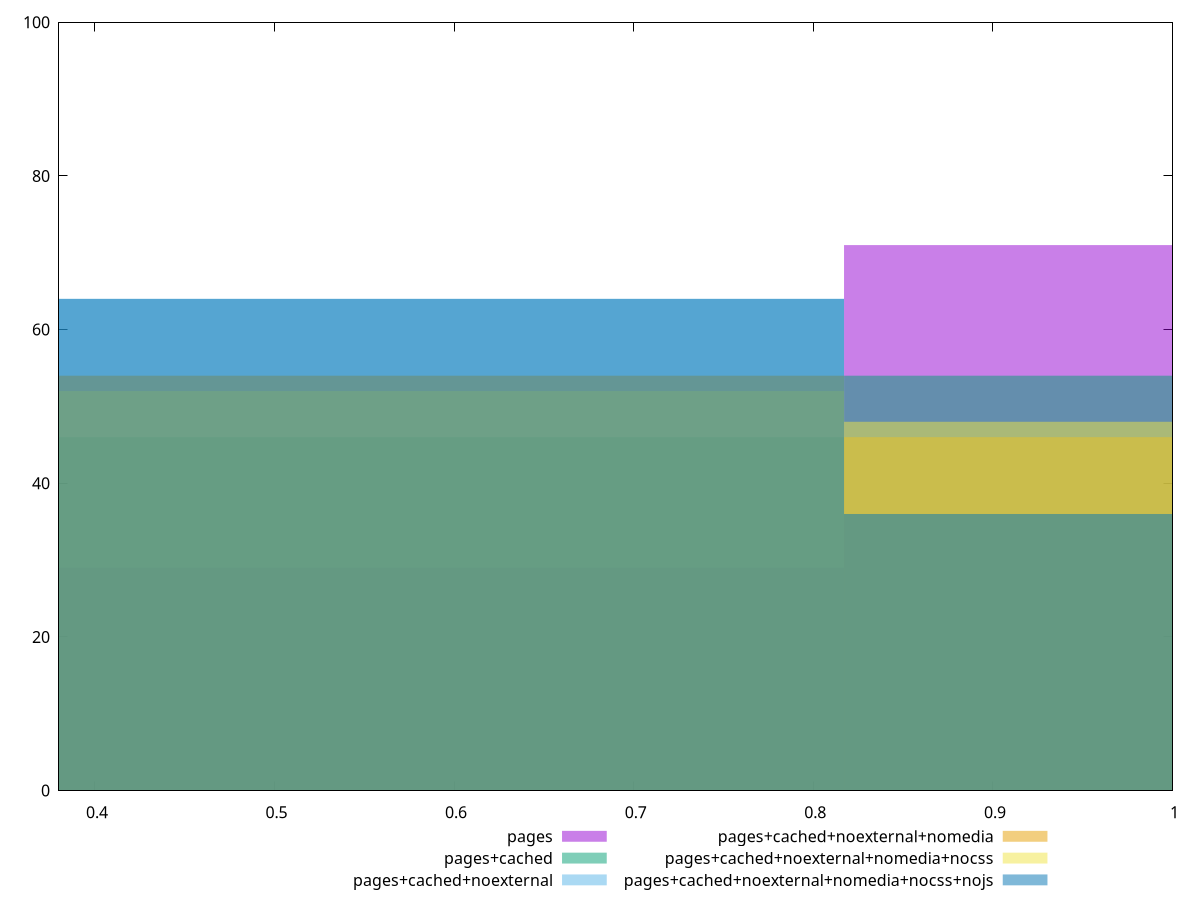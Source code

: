 reset

$pages <<EOF
1.0894823029434082 71
0.5447411514717041 29
EOF

$pagesCached <<EOF
0.5447411514717041 46
1.0894823029434082 54
EOF

$pagesCachedNoexternal <<EOF
0.5447411514717041 64
1.0894823029434082 36
EOF

$pagesCachedNoexternalNomedia <<EOF
1.0894823029434082 46
0.5447411514717041 54
EOF

$pagesCachedNoexternalNomediaNocss <<EOF
0.5447411514717041 52
1.0894823029434082 48
EOF

$pagesCachedNoexternalNomediaNocssNojs <<EOF
1.0894823029434082 36
0.5447411514717041 64
EOF

set key outside below
set boxwidth 0.5447411514717041
set xrange [0.38:1]
set yrange [0:100]
set trange [0:100]
set style fill transparent solid 0.5 noborder
set terminal svg size 640, 540 enhanced background rgb 'white'
set output "reprap/offscreen-images/comparison/histogram/all_score.svg"

plot $pages title "pages" with boxes, \
     $pagesCached title "pages+cached" with boxes, \
     $pagesCachedNoexternal title "pages+cached+noexternal" with boxes, \
     $pagesCachedNoexternalNomedia title "pages+cached+noexternal+nomedia" with boxes, \
     $pagesCachedNoexternalNomediaNocss title "pages+cached+noexternal+nomedia+nocss" with boxes, \
     $pagesCachedNoexternalNomediaNocssNojs title "pages+cached+noexternal+nomedia+nocss+nojs" with boxes

reset
